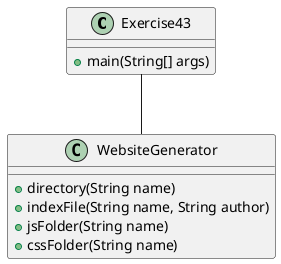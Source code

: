 @startuml
class Exercise43 {
+main(String[] args)
}
class WebsiteGenerator {
+directory(String name)
+indexFile(String name, String author)
+jsFolder(String name)
+cssFolder(String name)
}

Exercise43 -- WebsiteGenerator
@enduml